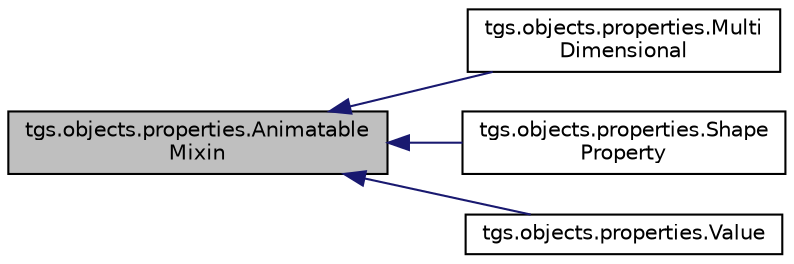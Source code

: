 digraph "tgs.objects.properties.AnimatableMixin"
{
  edge [fontname="Helvetica",fontsize="10",labelfontname="Helvetica",labelfontsize="10"];
  node [fontname="Helvetica",fontsize="10",shape=record];
  rankdir="LR";
  Node0 [label="tgs.objects.properties.Animatable\lMixin",height=0.2,width=0.4,color="black", fillcolor="grey75", style="filled", fontcolor="black"];
  Node0 -> Node1 [dir="back",color="midnightblue",fontsize="10",style="solid",fontname="Helvetica"];
  Node1 [label="tgs.objects.properties.Multi\lDimensional",height=0.2,width=0.4,color="black", fillcolor="white", style="filled",URL="$classtgs_1_1objects_1_1properties_1_1MultiDimensional.html"];
  Node0 -> Node2 [dir="back",color="midnightblue",fontsize="10",style="solid",fontname="Helvetica"];
  Node2 [label="tgs.objects.properties.Shape\lProperty",height=0.2,width=0.4,color="black", fillcolor="white", style="filled",URL="$classtgs_1_1objects_1_1properties_1_1ShapeProperty.html"];
  Node0 -> Node3 [dir="back",color="midnightblue",fontsize="10",style="solid",fontname="Helvetica"];
  Node3 [label="tgs.objects.properties.Value",height=0.2,width=0.4,color="black", fillcolor="white", style="filled",URL="$classtgs_1_1objects_1_1properties_1_1Value.html"];
}
